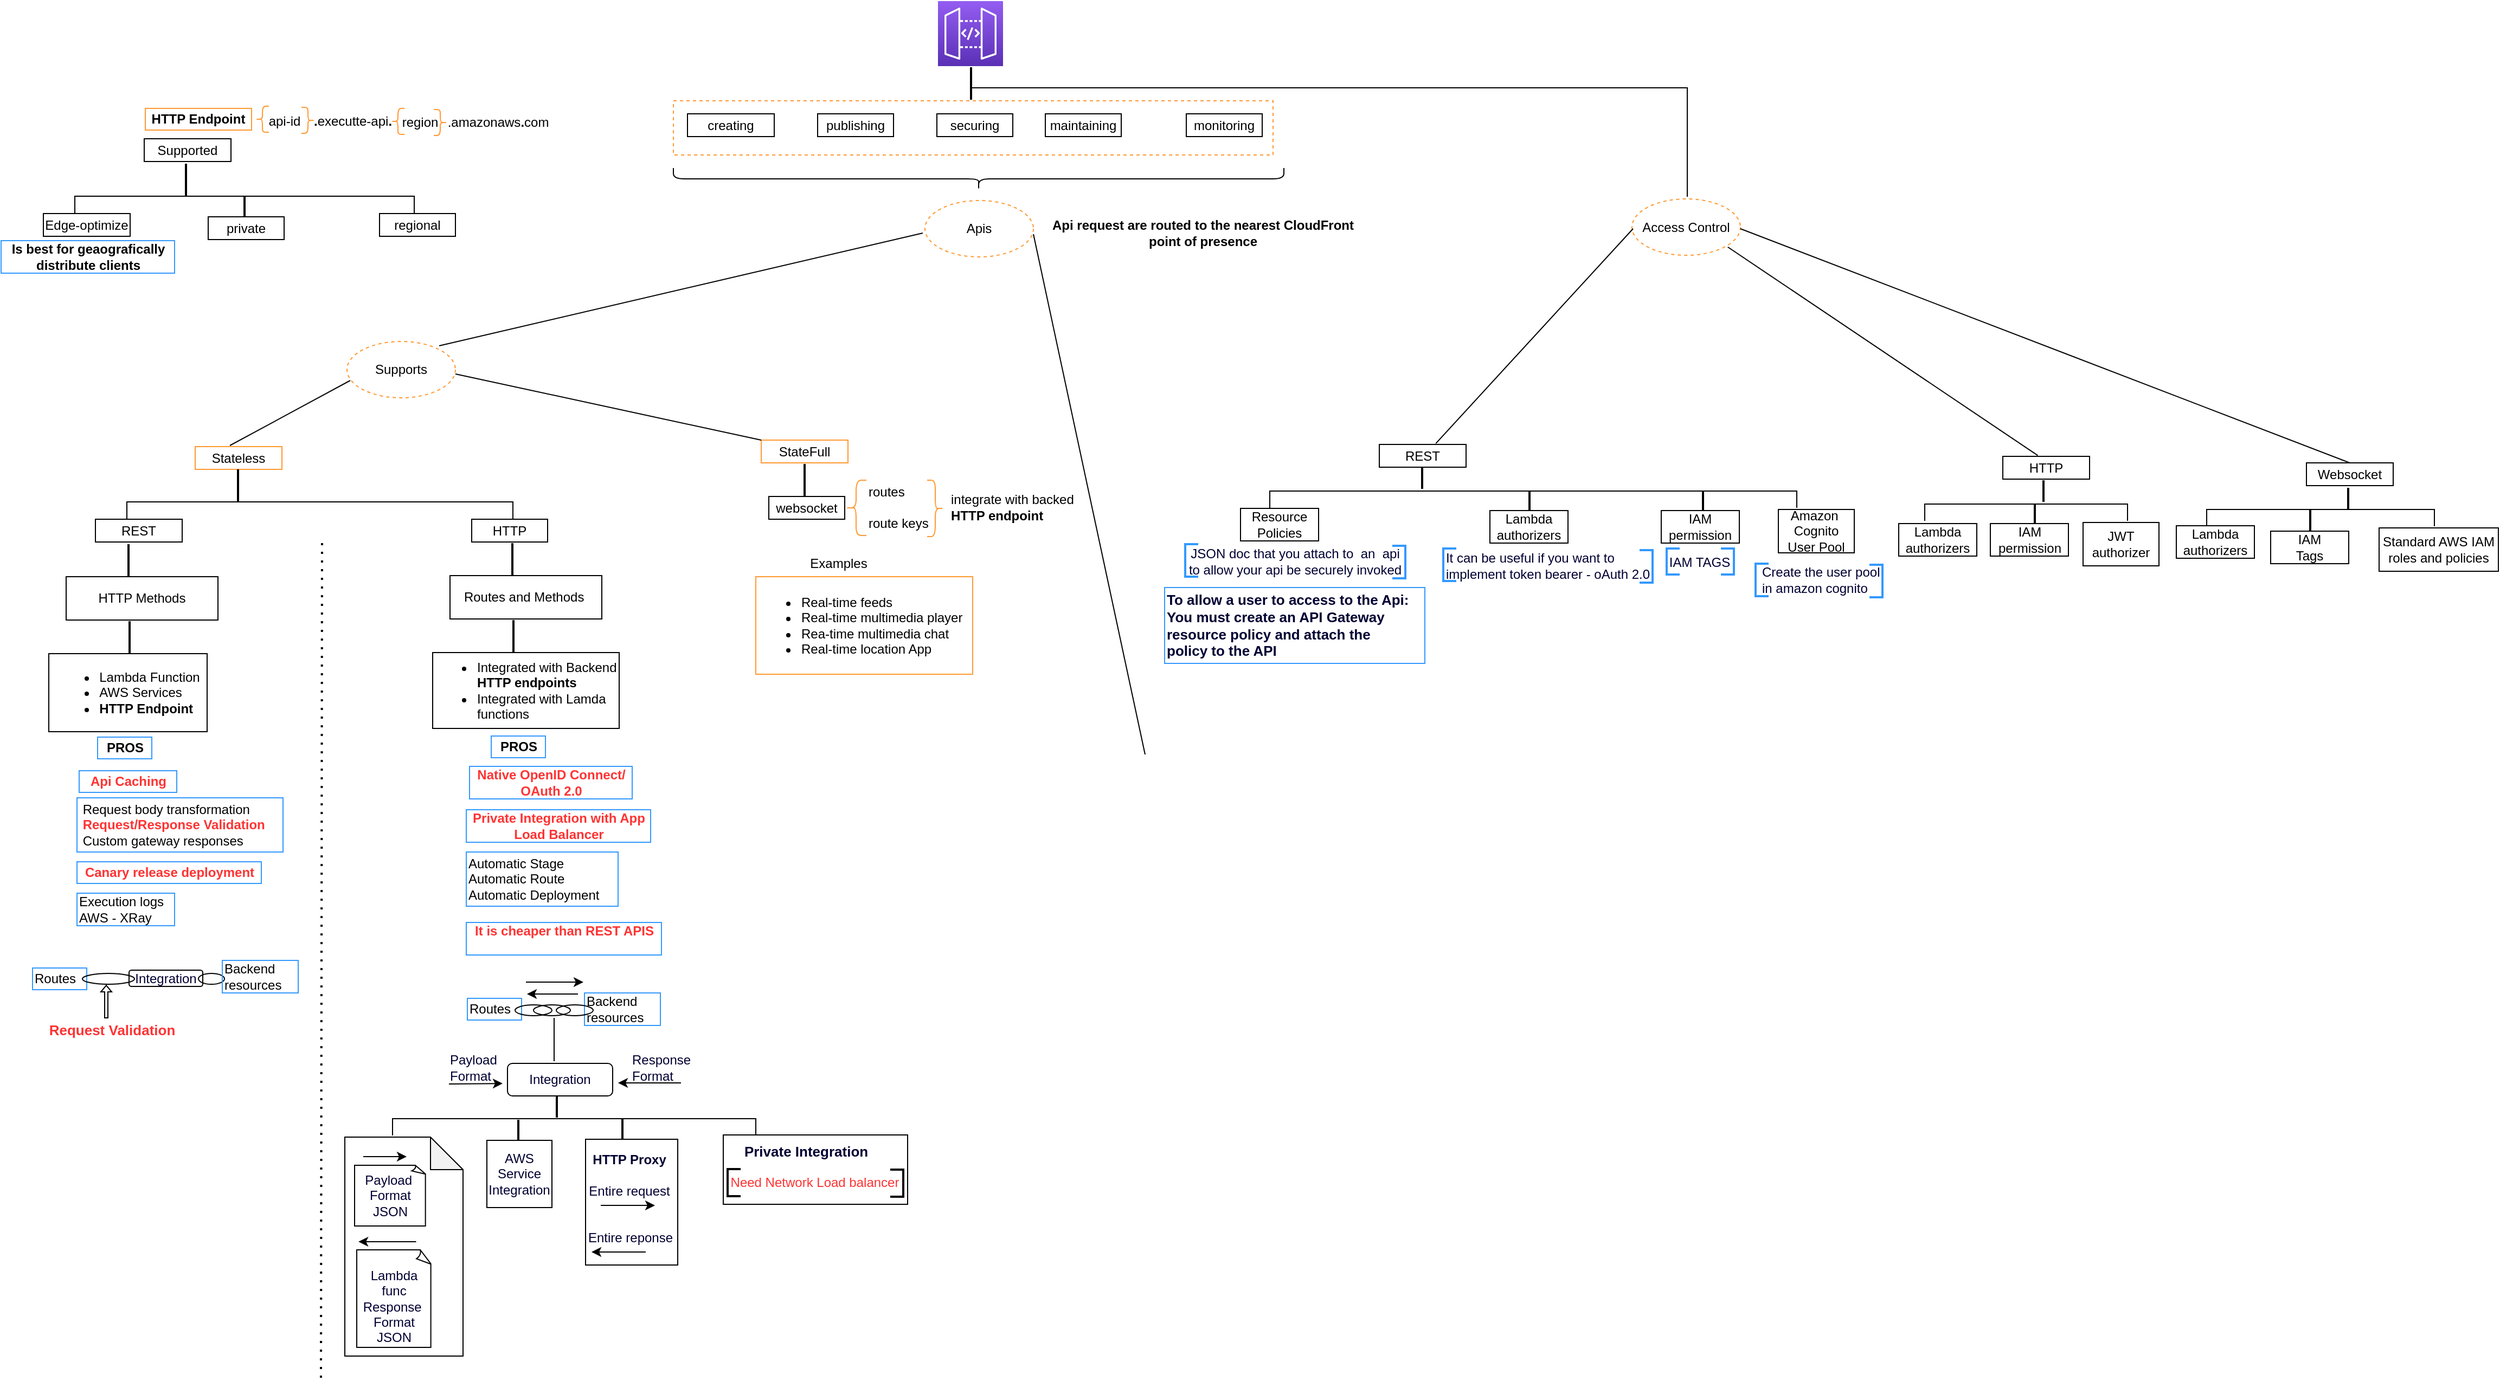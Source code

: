 <mxfile version="19.0.2" type="github">
  <diagram id="rzBOHS2imSivp7Q6g7ge" name="Page-1">
    <mxGraphModel dx="3603" dy="2225" grid="1" gridSize="10" guides="1" tooltips="1" connect="1" arrows="1" fold="1" page="1" pageScale="1" pageWidth="2336" pageHeight="1654" background="none" math="0" shadow="0">
      <root>
        <mxCell id="0" />
        <mxCell id="1" parent="0" />
        <mxCell id="aaMSTrbnzDPnuoNs1O_9-54" value="" style="rounded=0;whiteSpace=wrap;html=1;fontColor=#000033;fillColor=none;" parent="1" vertex="1">
          <mxGeometry x="-1649" y="-554" width="170" height="64" as="geometry" />
        </mxCell>
        <mxCell id="j9mZeKwOuy3LwzMowdbu-10" value="" style="rounded=0;whiteSpace=wrap;html=1;dashed=1;fillColor=none;strokeColor=#FF9933;" parent="1" vertex="1">
          <mxGeometry x="-1695" y="-1508" width="553" height="50" as="geometry" />
        </mxCell>
        <mxCell id="j9mZeKwOuy3LwzMowdbu-2" value="" style="sketch=0;points=[[0,0,0],[0.25,0,0],[0.5,0,0],[0.75,0,0],[1,0,0],[0,1,0],[0.25,1,0],[0.5,1,0],[0.75,1,0],[1,1,0],[0,0.25,0],[0,0.5,0],[0,0.75,0],[1,0.25,0],[1,0.5,0],[1,0.75,0]];outlineConnect=0;fontColor=#232F3E;gradientColor=#945DF2;gradientDirection=north;fillColor=#5A30B5;strokeColor=#ffffff;dashed=0;verticalLabelPosition=bottom;verticalAlign=top;align=center;html=1;fontSize=12;fontStyle=0;aspect=fixed;shape=mxgraph.aws4.resourceIcon;resIcon=mxgraph.aws4.api_gateway;" parent="1" vertex="1">
          <mxGeometry x="-1451" y="-1600" width="60" height="60" as="geometry" />
        </mxCell>
        <mxCell id="j9mZeKwOuy3LwzMowdbu-3" value="creating" style="rounded=0;whiteSpace=wrap;html=1;" parent="1" vertex="1">
          <mxGeometry x="-1682" y="-1496" width="80" height="21" as="geometry" />
        </mxCell>
        <mxCell id="j9mZeKwOuy3LwzMowdbu-4" value="publishing" style="rounded=0;whiteSpace=wrap;html=1;" parent="1" vertex="1">
          <mxGeometry x="-1562" y="-1496" width="70" height="21" as="geometry" />
        </mxCell>
        <mxCell id="j9mZeKwOuy3LwzMowdbu-5" value="securing" style="rounded=0;whiteSpace=wrap;html=1;" parent="1" vertex="1">
          <mxGeometry x="-1452" y="-1496" width="70" height="21" as="geometry" />
        </mxCell>
        <mxCell id="j9mZeKwOuy3LwzMowdbu-6" value="maintaining" style="rounded=0;whiteSpace=wrap;html=1;" parent="1" vertex="1">
          <mxGeometry x="-1352" y="-1496" width="70" height="21" as="geometry" />
        </mxCell>
        <mxCell id="j9mZeKwOuy3LwzMowdbu-7" value="monitoring" style="rounded=0;whiteSpace=wrap;html=1;" parent="1" vertex="1">
          <mxGeometry x="-1222" y="-1496" width="70" height="21" as="geometry" />
        </mxCell>
        <mxCell id="qNnacVsJ2TZ5Um2_h7-j-1" value="Stateless" style="rounded=0;whiteSpace=wrap;html=1;fillColor=none;strokeColor=#FF9933;" parent="1" vertex="1">
          <mxGeometry x="-2136" y="-1189" width="80" height="21" as="geometry" />
        </mxCell>
        <mxCell id="qNnacVsJ2TZ5Um2_h7-j-7" value="Apis" style="ellipse;whiteSpace=wrap;html=1;dashed=1;strokeColor=#FF9933;fillColor=none;" parent="1" vertex="1">
          <mxGeometry x="-1463" y="-1416" width="100" height="52" as="geometry" />
        </mxCell>
        <mxCell id="qNnacVsJ2TZ5Um2_h7-j-8" value="REST" style="rounded=0;whiteSpace=wrap;html=1;" parent="1" vertex="1">
          <mxGeometry x="-2228" y="-1122" width="80" height="21" as="geometry" />
        </mxCell>
        <mxCell id="qNnacVsJ2TZ5Um2_h7-j-9" value="HTTP" style="rounded=0;whiteSpace=wrap;html=1;" parent="1" vertex="1">
          <mxGeometry x="-1881" y="-1122" width="70" height="21" as="geometry" />
        </mxCell>
        <mxCell id="qNnacVsJ2TZ5Um2_h7-j-10" value="Routes and Methods&amp;nbsp;" style="rounded=0;whiteSpace=wrap;html=1;" parent="1" vertex="1">
          <mxGeometry x="-1901" y="-1070" width="140" height="40" as="geometry" />
        </mxCell>
        <mxCell id="qNnacVsJ2TZ5Um2_h7-j-11" value="&lt;div style=&quot;text-align: left&quot;&gt;&lt;ul&gt;&lt;li&gt;Integrated with Backend &lt;b&gt;HTTP endpoints&lt;/b&gt;&lt;/li&gt;&lt;li&gt;&lt;span&gt;Integrated with Lamda functions&lt;/span&gt;&lt;/li&gt;&lt;/ul&gt;&lt;/div&gt;" style="rounded=0;whiteSpace=wrap;html=1;" parent="1" vertex="1">
          <mxGeometry x="-1917" y="-999" width="172" height="70" as="geometry" />
        </mxCell>
        <mxCell id="qNnacVsJ2TZ5Um2_h7-j-12" value="websocket" style="rounded=0;whiteSpace=wrap;html=1;" parent="1" vertex="1">
          <mxGeometry x="-1607" y="-1143" width="70" height="21" as="geometry" />
        </mxCell>
        <mxCell id="e3F0U84aLfVKptTIg71--1" value="" style="shape=curlyBracket;whiteSpace=wrap;html=1;rounded=1;flipH=1;direction=north;" parent="1" vertex="1">
          <mxGeometry x="-1695" y="-1446" width="563" height="20" as="geometry" />
        </mxCell>
        <mxCell id="e3F0U84aLfVKptTIg71--4" value="Supports" style="ellipse;whiteSpace=wrap;html=1;dashed=1;strokeColor=#FF9933;fillColor=none;" parent="1" vertex="1">
          <mxGeometry x="-1996" y="-1286" width="100" height="52" as="geometry" />
        </mxCell>
        <mxCell id="e3F0U84aLfVKptTIg71--10" value="" style="line;strokeWidth=2;direction=south;html=1;" parent="1" vertex="1">
          <mxGeometry x="-1421" y="-1539" width="1" height="30" as="geometry" />
        </mxCell>
        <mxCell id="e3F0U84aLfVKptTIg71--11" value="StateFull" style="rounded=0;whiteSpace=wrap;html=1;fillColor=none;strokeColor=#FF9933;" parent="1" vertex="1">
          <mxGeometry x="-1614" y="-1195" width="80" height="21" as="geometry" />
        </mxCell>
        <mxCell id="e3F0U84aLfVKptTIg71--12" value="" style="line;strokeWidth=2;direction=south;html=1;" parent="1" vertex="1">
          <mxGeometry x="-2097" y="-1168" width="1" height="30" as="geometry" />
        </mxCell>
        <mxCell id="e3F0U84aLfVKptTIg71--19" value="" style="shape=partialRectangle;whiteSpace=wrap;html=1;bottom=1;right=1;left=1;top=0;fillColor=none;routingCenterX=-0.5;rotation=-180;direction=east;" parent="1" vertex="1">
          <mxGeometry x="-2199" y="-1138" width="356" height="15" as="geometry" />
        </mxCell>
        <mxCell id="e3F0U84aLfVKptTIg71--21" value="" style="line;strokeWidth=2;direction=south;html=1;" parent="1" vertex="1">
          <mxGeometry x="-1844" y="-1100" width="1" height="30" as="geometry" />
        </mxCell>
        <mxCell id="e3F0U84aLfVKptTIg71--22" value="" style="line;strokeWidth=2;direction=south;html=1;" parent="1" vertex="1">
          <mxGeometry x="-1843" y="-1029" width="1" height="30" as="geometry" />
        </mxCell>
        <mxCell id="e3F0U84aLfVKptTIg71--23" value="HTTP Methods" style="rounded=0;whiteSpace=wrap;html=1;" parent="1" vertex="1">
          <mxGeometry x="-2255" y="-1069" width="140" height="40" as="geometry" />
        </mxCell>
        <mxCell id="e3F0U84aLfVKptTIg71--24" value="&lt;div style=&quot;text-align: left&quot;&gt;&lt;ul&gt;&lt;li&gt;Lambda Function&lt;/li&gt;&lt;li&gt;AWS Services&lt;/li&gt;&lt;li&gt;&lt;b&gt;HTTP Endpoint&lt;/b&gt;&lt;/li&gt;&lt;/ul&gt;&lt;/div&gt;" style="rounded=0;whiteSpace=wrap;html=1;" parent="1" vertex="1">
          <mxGeometry x="-2271" y="-998" width="146" height="72" as="geometry" />
        </mxCell>
        <mxCell id="e3F0U84aLfVKptTIg71--25" value="" style="line;strokeWidth=2;direction=south;html=1;" parent="1" vertex="1">
          <mxGeometry x="-2198" y="-1099" width="1" height="30" as="geometry" />
        </mxCell>
        <mxCell id="e3F0U84aLfVKptTIg71--26" value="" style="line;strokeWidth=2;direction=south;html=1;" parent="1" vertex="1">
          <mxGeometry x="-2197" y="-1028" width="1" height="30" as="geometry" />
        </mxCell>
        <mxCell id="RHQa-X3_apYEFBSFGdYx-1" value="" style="endArrow=none;html=1;rounded=0;" parent="1" edge="1">
          <mxGeometry width="50" height="50" relative="1" as="geometry">
            <mxPoint x="-2104" y="-1190" as="sourcePoint" />
            <mxPoint x="-1993" y="-1250" as="targetPoint" />
          </mxGeometry>
        </mxCell>
        <mxCell id="RHQa-X3_apYEFBSFGdYx-2" value="" style="endArrow=none;html=1;rounded=0;entryX=0;entryY=0;entryDx=0;entryDy=0;" parent="1" target="e3F0U84aLfVKptTIg71--11" edge="1">
          <mxGeometry width="50" height="50" relative="1" as="geometry">
            <mxPoint x="-1896" y="-1256" as="sourcePoint" />
            <mxPoint x="-1795" y="-1196" as="targetPoint" />
          </mxGeometry>
        </mxCell>
        <mxCell id="3u_sAwuGoXgxyQlECYIR-2" value="" style="line;strokeWidth=2;direction=south;html=1;" parent="1" vertex="1">
          <mxGeometry x="-1574.5" y="-1173" width="1" height="30" as="geometry" />
        </mxCell>
        <mxCell id="3u_sAwuGoXgxyQlECYIR-4" value="" style="shape=curlyBracket;whiteSpace=wrap;html=1;rounded=1;strokeColor=#FF9933;fillColor=none;" parent="1" vertex="1">
          <mxGeometry x="-1536" y="-1158" width="19" height="51" as="geometry" />
        </mxCell>
        <mxCell id="3u_sAwuGoXgxyQlECYIR-5" value="" style="shape=curlyBracket;whiteSpace=wrap;html=1;rounded=1;strokeColor=#FF9933;fillColor=none;rotation=-180;" parent="1" vertex="1">
          <mxGeometry x="-1461" y="-1158" width="15" height="52" as="geometry" />
        </mxCell>
        <mxCell id="3u_sAwuGoXgxyQlECYIR-6" value="routes&lt;br&gt;&lt;br&gt;route keys" style="text;html=1;align=left;verticalAlign=middle;resizable=0;points=[];autosize=1;strokeColor=none;fillColor=none;" parent="1" vertex="1">
          <mxGeometry x="-1517" y="-1158" width="70" height="50" as="geometry" />
        </mxCell>
        <mxCell id="3u_sAwuGoXgxyQlECYIR-7" value="integrate with backed &lt;br&gt;&lt;b&gt;HTTP endpoint&lt;/b&gt;" style="text;html=1;align=left;verticalAlign=middle;resizable=0;points=[];autosize=1;strokeColor=none;fillColor=none;" parent="1" vertex="1">
          <mxGeometry x="-1441" y="-1148" width="130" height="30" as="geometry" />
        </mxCell>
        <mxCell id="3u_sAwuGoXgxyQlECYIR-10" value="&lt;ul&gt;&lt;li&gt;Real-time feeds&lt;/li&gt;&lt;li&gt;Real-time multimedia player&lt;/li&gt;&lt;li&gt;Rea-time multimedia chat&lt;/li&gt;&lt;li&gt;Real-time location App&lt;/li&gt;&lt;/ul&gt;" style="text;html=1;align=left;verticalAlign=middle;resizable=0;points=[];autosize=1;strokeColor=#FF9933;fillColor=none;" parent="1" vertex="1">
          <mxGeometry x="-1619" y="-1069" width="200" height="90" as="geometry" />
        </mxCell>
        <mxCell id="3u_sAwuGoXgxyQlECYIR-11" value="Examples" style="text;html=1;align=center;verticalAlign=middle;resizable=0;points=[];autosize=1;strokeColor=none;fillColor=none;" parent="1" vertex="1">
          <mxGeometry x="-1578" y="-1091" width="70" height="20" as="geometry" />
        </mxCell>
        <mxCell id="3u_sAwuGoXgxyQlECYIR-12" value="" style="endArrow=none;html=1;rounded=0;" parent="1" edge="1">
          <mxGeometry width="50" height="50" relative="1" as="geometry">
            <mxPoint x="-1911" y="-1282" as="sourcePoint" />
            <mxPoint x="-1465" y="-1386" as="targetPoint" />
          </mxGeometry>
        </mxCell>
        <mxCell id="3u_sAwuGoXgxyQlECYIR-13" value="&lt;b&gt;HTTP Endpoint&lt;/b&gt;" style="rounded=0;whiteSpace=wrap;html=1;fillColor=none;strokeColor=#FF9933;" parent="1" vertex="1">
          <mxGeometry x="-2182" y="-1501" width="98" height="20" as="geometry" />
        </mxCell>
        <mxCell id="3u_sAwuGoXgxyQlECYIR-14" value="Edge-optimize" style="rounded=0;whiteSpace=wrap;html=1;" parent="1" vertex="1">
          <mxGeometry x="-2276" y="-1404" width="80" height="21" as="geometry" />
        </mxCell>
        <mxCell id="3u_sAwuGoXgxyQlECYIR-15" value="regional" style="rounded=0;whiteSpace=wrap;html=1;" parent="1" vertex="1">
          <mxGeometry x="-1966" y="-1404" width="70" height="21" as="geometry" />
        </mxCell>
        <mxCell id="3u_sAwuGoXgxyQlECYIR-16" value="" style="line;strokeWidth=2;direction=south;html=1;" parent="1" vertex="1">
          <mxGeometry x="-2145" y="-1450" width="1" height="30" as="geometry" />
        </mxCell>
        <mxCell id="3u_sAwuGoXgxyQlECYIR-17" value="" style="shape=partialRectangle;whiteSpace=wrap;html=1;bottom=1;right=1;left=1;top=0;fillColor=none;routingCenterX=-0.5;rotation=-180;direction=east;" parent="1" vertex="1">
          <mxGeometry x="-2247" y="-1420" width="313" height="15" as="geometry" />
        </mxCell>
        <mxCell id="3u_sAwuGoXgxyQlECYIR-18" value="Supported" style="rounded=0;whiteSpace=wrap;html=1;" parent="1" vertex="1">
          <mxGeometry x="-2183" y="-1473" width="80" height="21" as="geometry" />
        </mxCell>
        <mxCell id="3u_sAwuGoXgxyQlECYIR-19" value="" style="line;strokeWidth=2;direction=south;html=1;" parent="1" vertex="1">
          <mxGeometry x="-2100.5" y="-1420" width="20" height="19" as="geometry" />
        </mxCell>
        <mxCell id="3u_sAwuGoXgxyQlECYIR-20" value="private" style="rounded=0;whiteSpace=wrap;html=1;" parent="1" vertex="1">
          <mxGeometry x="-2124" y="-1401" width="70" height="21" as="geometry" />
        </mxCell>
        <mxCell id="3u_sAwuGoXgxyQlECYIR-23" value="" style="shape=curlyBracket;whiteSpace=wrap;html=1;rounded=1;strokeColor=#FF9933;fillColor=none;" parent="1" vertex="1">
          <mxGeometry x="-2080" y="-1503" width="12" height="24" as="geometry" />
        </mxCell>
        <mxCell id="3u_sAwuGoXgxyQlECYIR-24" value="" style="shape=curlyBracket;whiteSpace=wrap;html=1;rounded=1;strokeColor=#FF9933;fillColor=none;direction=west;" parent="1" vertex="1">
          <mxGeometry x="-2038" y="-1502" width="12" height="24" as="geometry" />
        </mxCell>
        <mxCell id="3u_sAwuGoXgxyQlECYIR-25" value="api-id" style="text;html=1;align=center;verticalAlign=middle;resizable=0;points=[];autosize=1;strokeColor=none;fillColor=none;" parent="1" vertex="1">
          <mxGeometry x="-2074" y="-1499" width="40" height="20" as="geometry" />
        </mxCell>
        <mxCell id="3u_sAwuGoXgxyQlECYIR-27" value="" style="shape=curlyBracket;whiteSpace=wrap;html=1;rounded=1;strokeColor=#FF9933;fillColor=none;" parent="1" vertex="1">
          <mxGeometry x="-1955" y="-1501" width="12" height="24" as="geometry" />
        </mxCell>
        <mxCell id="3u_sAwuGoXgxyQlECYIR-28" value="" style="shape=curlyBracket;whiteSpace=wrap;html=1;rounded=1;strokeColor=#FF9933;fillColor=none;direction=west;" parent="1" vertex="1">
          <mxGeometry x="-1916" y="-1500" width="12" height="24" as="geometry" />
        </mxCell>
        <mxCell id="3u_sAwuGoXgxyQlECYIR-29" value="region" style="text;html=1;align=center;verticalAlign=middle;resizable=0;points=[];autosize=1;strokeColor=none;fillColor=none;" parent="1" vertex="1">
          <mxGeometry x="-1954" y="-1498" width="50" height="20" as="geometry" />
        </mxCell>
        <mxCell id="3u_sAwuGoXgxyQlECYIR-30" value="&lt;b&gt;.&lt;/b&gt;executte-api&lt;b&gt;.&lt;/b&gt;" style="text;html=1;align=center;verticalAlign=middle;resizable=0;points=[];autosize=1;strokeColor=none;fillColor=none;" parent="1" vertex="1">
          <mxGeometry x="-2036" y="-1499" width="90" height="20" as="geometry" />
        </mxCell>
        <mxCell id="3u_sAwuGoXgxyQlECYIR-31" value=".amazonaws&lt;b&gt;.&lt;/b&gt;com" style="text;html=1;align=center;verticalAlign=middle;resizable=0;points=[];autosize=1;strokeColor=none;fillColor=none;" parent="1" vertex="1">
          <mxGeometry x="-1912" y="-1498" width="110" height="20" as="geometry" />
        </mxCell>
        <mxCell id="3u_sAwuGoXgxyQlECYIR-33" value="&lt;b&gt;Is best for geaografically&lt;br&gt;distribute clients&lt;/b&gt;" style="text;html=1;align=center;verticalAlign=middle;resizable=0;points=[];autosize=1;strokeColor=#3399FF;fillColor=none;flipV=1;flipH=1;" parent="1" vertex="1">
          <mxGeometry x="-2315" y="-1379" width="160" height="30" as="geometry" />
        </mxCell>
        <mxCell id="3u_sAwuGoXgxyQlECYIR-34" value="Api request are routed to the nearest CloudFront &lt;br&gt;point of presence" style="text;html=1;align=center;verticalAlign=middle;resizable=0;points=[];autosize=1;strokeColor=none;fillColor=none;fontStyle=1" parent="1" vertex="1">
          <mxGeometry x="-1352" y="-1401" width="290" height="30" as="geometry" />
        </mxCell>
        <mxCell id="3u_sAwuGoXgxyQlECYIR-35" value="&lt;b&gt;PROS&lt;/b&gt;" style="text;html=1;align=center;verticalAlign=middle;resizable=0;points=[];autosize=1;strokeColor=#3399FF;fillColor=none;flipV=1;flipH=1;" parent="1" vertex="1">
          <mxGeometry x="-2226" y="-921" width="50" height="20" as="geometry" />
        </mxCell>
        <mxCell id="3u_sAwuGoXgxyQlECYIR-36" value="&lt;b&gt;PROS&lt;/b&gt;" style="text;html=1;align=center;verticalAlign=middle;resizable=0;points=[];autosize=1;strokeColor=#3399FF;fillColor=none;flipV=1;flipH=1;" parent="1" vertex="1">
          <mxGeometry x="-1863" y="-922" width="50" height="20" as="geometry" />
        </mxCell>
        <mxCell id="3u_sAwuGoXgxyQlECYIR-37" value="&lt;font color=&quot;#ff3333&quot;&gt;&lt;b&gt;Api Caching&lt;/b&gt;&lt;/font&gt;" style="text;html=1;align=center;verticalAlign=middle;resizable=0;points=[];autosize=1;strokeColor=#3399FF;fillColor=none;" parent="1" vertex="1">
          <mxGeometry x="-2243" y="-890" width="90" height="20" as="geometry" />
        </mxCell>
        <mxCell id="3u_sAwuGoXgxyQlECYIR-38" value="&lt;span style=&quot;background-color: initial;&quot;&gt;&amp;nbsp;Request body transformation&lt;/span&gt;&lt;br&gt;&lt;span style=&quot;background-color: initial;&quot;&gt;&amp;nbsp;&lt;font color=&quot;#ff3333&quot;&gt;&lt;b&gt;Request/Response Validation&lt;/b&gt;&lt;/font&gt;&lt;/span&gt;&lt;br&gt;&lt;span style=&quot;background-color: initial;&quot;&gt;&amp;nbsp;Custom gateway responses&amp;nbsp;&lt;/span&gt;" style="text;html=1;align=left;verticalAlign=middle;resizable=0;points=[];autosize=1;strokeColor=#3399FF;fillColor=none;" parent="1" vertex="1">
          <mxGeometry x="-2245" y="-865" width="190" height="50" as="geometry" />
        </mxCell>
        <mxCell id="3u_sAwuGoXgxyQlECYIR-39" value="&lt;font color=&quot;#ff3333&quot;&gt;&lt;b&gt;Canary release deployment&lt;/b&gt;&lt;/font&gt;" style="text;html=1;align=center;verticalAlign=middle;resizable=0;points=[];autosize=1;strokeColor=#3399FF;fillColor=none;" parent="1" vertex="1">
          <mxGeometry x="-2245" y="-806" width="170" height="20" as="geometry" />
        </mxCell>
        <mxCell id="3u_sAwuGoXgxyQlECYIR-40" value="Execution logs&lt;br&gt;AWS - XRay" style="text;html=1;align=left;verticalAlign=middle;resizable=0;points=[];autosize=1;strokeColor=#3399FF;fillColor=none;" parent="1" vertex="1">
          <mxGeometry x="-2245" y="-777" width="90" height="30" as="geometry" />
        </mxCell>
        <mxCell id="3u_sAwuGoXgxyQlECYIR-41" value="&lt;b&gt;&lt;font color=&quot;#ff3333&quot;&gt;Native OpenID Connect/ &lt;br&gt;OAuth 2.0&lt;/font&gt;&lt;/b&gt;" style="text;html=1;align=center;verticalAlign=middle;resizable=0;points=[];autosize=1;strokeColor=#3399FF;fillColor=none;" parent="1" vertex="1">
          <mxGeometry x="-1883" y="-894" width="150" height="30" as="geometry" />
        </mxCell>
        <mxCell id="3u_sAwuGoXgxyQlECYIR-42" value="&lt;font color=&quot;#ff3333&quot;&gt;&lt;b&gt;Private Integration with App &lt;br&gt;Load Balancer&lt;/b&gt;&lt;/font&gt;" style="text;html=1;align=center;verticalAlign=middle;resizable=0;points=[];autosize=1;strokeColor=#3399FF;fillColor=none;" parent="1" vertex="1">
          <mxGeometry x="-1886" y="-854" width="170" height="30" as="geometry" />
        </mxCell>
        <mxCell id="3u_sAwuGoXgxyQlECYIR-43" value="Automatic Stage&lt;br&gt;Automatic Route&lt;br&gt;Automatic Deployment" style="text;html=1;align=left;verticalAlign=middle;resizable=0;points=[];autosize=1;strokeColor=#3399FF;fillColor=none;" parent="1" vertex="1">
          <mxGeometry x="-1886" y="-815" width="140" height="50" as="geometry" />
        </mxCell>
        <mxCell id="aaMSTrbnzDPnuoNs1O_9-1" value="&lt;font color=&quot;#ff3333&quot;&gt;&lt;b&gt;It is cheaper than REST APIS&lt;br&gt;&lt;br&gt;&lt;/b&gt;&lt;/font&gt;" style="text;html=1;align=center;verticalAlign=middle;resizable=0;points=[];autosize=1;strokeColor=#3399FF;fillColor=none;" parent="1" vertex="1">
          <mxGeometry x="-1886" y="-750" width="180" height="30" as="geometry" />
        </mxCell>
        <mxCell id="aaMSTrbnzDPnuoNs1O_9-2" value="" style="endArrow=none;dashed=1;html=1;dashPattern=1 3;strokeWidth=2;rounded=0;fontColor=#FF3333;" parent="1" edge="1">
          <mxGeometry width="50" height="50" relative="1" as="geometry">
            <mxPoint x="-2020" y="-330" as="sourcePoint" />
            <mxPoint x="-2019" y="-1100" as="targetPoint" />
          </mxGeometry>
        </mxCell>
        <mxCell id="aaMSTrbnzDPnuoNs1O_9-4" value="Routes" style="text;html=1;align=left;verticalAlign=middle;resizable=0;points=[];autosize=1;strokeColor=#3399FF;fillColor=none;" parent="1" vertex="1">
          <mxGeometry x="-1885" y="-680" width="50" height="20" as="geometry" />
        </mxCell>
        <mxCell id="aaMSTrbnzDPnuoNs1O_9-6" value="Backend&lt;br&gt;resources" style="text;html=1;align=left;verticalAlign=middle;resizable=0;points=[];autosize=1;strokeColor=#3399FF;fillColor=none;" parent="1" vertex="1">
          <mxGeometry x="-1777" y="-685" width="70" height="30" as="geometry" />
        </mxCell>
        <mxCell id="aaMSTrbnzDPnuoNs1O_9-7" value="" style="ellipse;whiteSpace=wrap;html=1;fontColor=#FF3333;fillColor=none;" parent="1" vertex="1">
          <mxGeometry x="-1841" y="-674" width="34" height="10" as="geometry" />
        </mxCell>
        <mxCell id="aaMSTrbnzDPnuoNs1O_9-9" value="" style="ellipse;whiteSpace=wrap;html=1;fontColor=#FF3333;fillColor=none;" parent="1" vertex="1">
          <mxGeometry x="-1803" y="-674" width="34" height="10" as="geometry" />
        </mxCell>
        <mxCell id="aaMSTrbnzDPnuoNs1O_9-11" value="" style="ellipse;whiteSpace=wrap;html=1;fontColor=#FF3333;fillColor=none;" parent="1" vertex="1">
          <mxGeometry x="-1824" y="-674" width="34" height="10" as="geometry" />
        </mxCell>
        <mxCell id="aaMSTrbnzDPnuoNs1O_9-12" value="Integration" style="rounded=1;whiteSpace=wrap;html=1;fontColor=#000033;fillColor=none;" parent="1" vertex="1">
          <mxGeometry x="-1848" y="-620" width="97" height="30" as="geometry" />
        </mxCell>
        <mxCell id="aaMSTrbnzDPnuoNs1O_9-13" value="" style="endArrow=classic;html=1;rounded=0;fontColor=#000033;" parent="1" edge="1">
          <mxGeometry width="50" height="50" relative="1" as="geometry">
            <mxPoint x="-1902" y="-601" as="sourcePoint" />
            <mxPoint x="-1852.5" y="-601.5" as="targetPoint" />
          </mxGeometry>
        </mxCell>
        <mxCell id="aaMSTrbnzDPnuoNs1O_9-14" value="" style="endArrow=classic;html=1;rounded=0;fontColor=#000033;" parent="1" edge="1">
          <mxGeometry width="50" height="50" relative="1" as="geometry">
            <mxPoint x="-1688" y="-602" as="sourcePoint" />
            <mxPoint x="-1746" y="-602" as="targetPoint" />
          </mxGeometry>
        </mxCell>
        <mxCell id="aaMSTrbnzDPnuoNs1O_9-15" value="" style="endArrow=classic;html=1;rounded=0;fontColor=#000033;" parent="1" edge="1">
          <mxGeometry width="50" height="50" relative="1" as="geometry">
            <mxPoint x="-1831" y="-695" as="sourcePoint" />
            <mxPoint x="-1778" y="-695" as="targetPoint" />
          </mxGeometry>
        </mxCell>
        <mxCell id="aaMSTrbnzDPnuoNs1O_9-16" value="" style="endArrow=classic;html=1;rounded=0;fontColor=#000033;" parent="1" edge="1">
          <mxGeometry width="50" height="50" relative="1" as="geometry">
            <mxPoint x="-1783" y="-684" as="sourcePoint" />
            <mxPoint x="-1830" y="-684" as="targetPoint" />
          </mxGeometry>
        </mxCell>
        <mxCell id="aaMSTrbnzDPnuoNs1O_9-17" value="" style="endArrow=none;html=1;rounded=0;fontColor=#000033;" parent="1" edge="1">
          <mxGeometry width="50" height="50" relative="1" as="geometry">
            <mxPoint x="-1805" y="-622" as="sourcePoint" />
            <mxPoint x="-1805" y="-662" as="targetPoint" />
          </mxGeometry>
        </mxCell>
        <mxCell id="aaMSTrbnzDPnuoNs1O_9-18" value="" style="shape=partialRectangle;whiteSpace=wrap;html=1;bottom=1;right=1;left=1;top=0;fillColor=none;routingCenterX=-0.5;rotation=-180;direction=east;" parent="1" vertex="1">
          <mxGeometry x="-1954" y="-569" width="335" height="15" as="geometry" />
        </mxCell>
        <mxCell id="aaMSTrbnzDPnuoNs1O_9-19" value="" style="line;strokeWidth=2;direction=south;html=1;" parent="1" vertex="1">
          <mxGeometry x="-1803" y="-590" width="1" height="20" as="geometry" />
        </mxCell>
        <mxCell id="aaMSTrbnzDPnuoNs1O_9-28" value="Payload&amp;nbsp;&lt;br&gt;Format" style="text;html=1;align=left;verticalAlign=middle;resizable=0;points=[];autosize=1;strokeColor=none;fillColor=none;fontColor=#000033;" parent="1" vertex="1">
          <mxGeometry x="-1903" y="-631" width="60" height="30" as="geometry" />
        </mxCell>
        <mxCell id="aaMSTrbnzDPnuoNs1O_9-29" value="Response&amp;nbsp;&lt;br&gt;Format" style="text;html=1;align=left;verticalAlign=middle;resizable=0;points=[];autosize=1;strokeColor=none;fillColor=none;fontColor=#000033;" parent="1" vertex="1">
          <mxGeometry x="-1735" y="-631" width="70" height="30" as="geometry" />
        </mxCell>
        <mxCell id="aaMSTrbnzDPnuoNs1O_9-36" value="" style="line;strokeWidth=2;direction=south;html=1;" parent="1" vertex="1">
          <mxGeometry x="-1848" y="-568" width="20" height="19" as="geometry" />
        </mxCell>
        <mxCell id="aaMSTrbnzDPnuoNs1O_9-38" value="AWS Service Integration" style="rounded=0;whiteSpace=wrap;html=1;fontColor=#000033;fillColor=none;" parent="1" vertex="1">
          <mxGeometry x="-1867" y="-549" width="60" height="62" as="geometry" />
        </mxCell>
        <mxCell id="aaMSTrbnzDPnuoNs1O_9-40" value="" style="line;strokeWidth=2;direction=south;html=1;" parent="1" vertex="1">
          <mxGeometry x="-1752" y="-569" width="20" height="19" as="geometry" />
        </mxCell>
        <mxCell id="aaMSTrbnzDPnuoNs1O_9-48" value="" style="group" parent="1" vertex="1" connectable="0">
          <mxGeometry x="-1781" y="-550" width="91" height="116" as="geometry" />
        </mxCell>
        <mxCell id="aaMSTrbnzDPnuoNs1O_9-41" value="" style="rounded=0;whiteSpace=wrap;html=1;fontColor=#000033;fillColor=none;" parent="aaMSTrbnzDPnuoNs1O_9-48" vertex="1">
          <mxGeometry x="5" width="85" height="116" as="geometry" />
        </mxCell>
        <mxCell id="aaMSTrbnzDPnuoNs1O_9-46" value="Entire reponse" style="text;html=1;align=center;verticalAlign=middle;resizable=0;points=[];autosize=1;strokeColor=none;fillColor=none;fontColor=#000033;" parent="aaMSTrbnzDPnuoNs1O_9-48" vertex="1">
          <mxGeometry x="1" y="81" width="90" height="20" as="geometry" />
        </mxCell>
        <mxCell id="aaMSTrbnzDPnuoNs1O_9-43" value="" style="endArrow=classic;html=1;rounded=0;fontColor=#000033;" parent="aaMSTrbnzDPnuoNs1O_9-48" edge="1">
          <mxGeometry width="50" height="50" relative="1" as="geometry">
            <mxPoint x="60.5" y="104" as="sourcePoint" />
            <mxPoint x="10.5" y="104" as="targetPoint" />
          </mxGeometry>
        </mxCell>
        <mxCell id="aaMSTrbnzDPnuoNs1O_9-44" value="" style="endArrow=classic;html=1;rounded=0;fontColor=#000033;" parent="aaMSTrbnzDPnuoNs1O_9-48" edge="1">
          <mxGeometry width="50" height="50" relative="1" as="geometry">
            <mxPoint x="19" y="61" as="sourcePoint" />
            <mxPoint x="69" y="61" as="targetPoint" />
          </mxGeometry>
        </mxCell>
        <mxCell id="aaMSTrbnzDPnuoNs1O_9-45" value="Entire request" style="text;html=1;align=center;verticalAlign=middle;resizable=0;points=[];autosize=1;strokeColor=none;fillColor=none;fontColor=#000033;" parent="aaMSTrbnzDPnuoNs1O_9-48" vertex="1">
          <mxGeometry y="38" width="90" height="20" as="geometry" />
        </mxCell>
        <mxCell id="aaMSTrbnzDPnuoNs1O_9-47" value="&lt;b&gt;HTTP Proxy&lt;/b&gt;" style="text;html=1;align=center;verticalAlign=middle;resizable=0;points=[];autosize=1;strokeColor=none;fillColor=none;fontColor=#000033;" parent="aaMSTrbnzDPnuoNs1O_9-48" vertex="1">
          <mxGeometry x="5" y="9" width="80" height="20" as="geometry" />
        </mxCell>
        <mxCell id="aaMSTrbnzDPnuoNs1O_9-51" value="" style="strokeWidth=2;html=1;shape=mxgraph.flowchart.annotation_1;align=left;pointerEvents=1;fontColor=#000033;fillColor=none;" parent="1" vertex="1">
          <mxGeometry x="-1645" y="-522.5" width="12" height="25" as="geometry" />
        </mxCell>
        <mxCell id="aaMSTrbnzDPnuoNs1O_9-52" value="&lt;span style=&quot;&quot;&gt;&lt;font color=&quot;#ff3333&quot;&gt;Need Network Load balancer&lt;/font&gt;&lt;/span&gt;" style="text;html=1;align=center;verticalAlign=middle;resizable=0;points=[];autosize=1;strokeColor=none;fillColor=none;fontColor=#000033;" parent="1" vertex="1">
          <mxGeometry x="-1650" y="-520" width="170" height="20" as="geometry" />
        </mxCell>
        <mxCell id="aaMSTrbnzDPnuoNs1O_9-53" value="&lt;font style=&quot;font-size: 13px;&quot;&gt;&lt;b&gt;Private Integration&lt;/b&gt;&lt;/font&gt;" style="text;html=1;align=center;verticalAlign=middle;resizable=0;points=[];autosize=1;strokeColor=none;fillColor=none;fontColor=#000033;" parent="1" vertex="1">
          <mxGeometry x="-1638" y="-549" width="130" height="20" as="geometry" />
        </mxCell>
        <mxCell id="aaMSTrbnzDPnuoNs1O_9-56" value="" style="strokeWidth=2;html=1;shape=mxgraph.flowchart.annotation_1;align=left;pointerEvents=1;fontColor=#000033;fillColor=none;direction=west;" parent="1" vertex="1">
          <mxGeometry x="-1495" y="-522" width="12" height="25" as="geometry" />
        </mxCell>
        <mxCell id="aaMSTrbnzDPnuoNs1O_9-58" value="" style="group" parent="1" vertex="1" connectable="0">
          <mxGeometry x="-1998" y="-552" width="109" height="202" as="geometry" />
        </mxCell>
        <mxCell id="aaMSTrbnzDPnuoNs1O_9-20" value="" style="shape=note;whiteSpace=wrap;html=1;backgroundOutline=1;darkOpacity=0.05;fontColor=#000033;fillColor=none;" parent="aaMSTrbnzDPnuoNs1O_9-58" vertex="1">
          <mxGeometry width="109" height="202" as="geometry" />
        </mxCell>
        <mxCell id="aaMSTrbnzDPnuoNs1O_9-31" value="&lt;br&gt;&lt;span style=&quot;text-align: left;&quot;&gt;Lambda func&lt;/span&gt;&lt;br style=&quot;text-align: left;&quot;&gt;&lt;span style=&quot;text-align: left;&quot;&gt;Response&amp;nbsp;&lt;/span&gt;&lt;br style=&quot;text-align: left;&quot;&gt;&lt;span style=&quot;text-align: left;&quot;&gt;Format&lt;/span&gt;&lt;br&gt;JSON" style="whiteSpace=wrap;html=1;shape=mxgraph.basic.document;fontColor=#000033;fillColor=none;" parent="aaMSTrbnzDPnuoNs1O_9-58" vertex="1">
          <mxGeometry x="11" y="104" width="69" height="90" as="geometry" />
        </mxCell>
        <mxCell id="aaMSTrbnzDPnuoNs1O_9-24" value="" style="endArrow=classic;html=1;rounded=0;fontColor=#000033;" parent="aaMSTrbnzDPnuoNs1O_9-58" edge="1">
          <mxGeometry width="50" height="50" relative="1" as="geometry">
            <mxPoint x="65.75" y="96.493" as="sourcePoint" />
            <mxPoint x="12.583" y="96.493" as="targetPoint" />
          </mxGeometry>
        </mxCell>
        <mxCell id="aaMSTrbnzDPnuoNs1O_9-32" value="&lt;span style=&quot;text-align: left;&quot;&gt;Payload&amp;nbsp;&lt;/span&gt;&lt;br style=&quot;text-align: left;&quot;&gt;&lt;span style=&quot;text-align: left;&quot;&gt;Format&lt;/span&gt;&lt;br&gt;JSON" style="whiteSpace=wrap;html=1;shape=mxgraph.basic.document;fontColor=#000033;fillColor=none;" parent="aaMSTrbnzDPnuoNs1O_9-58" vertex="1">
          <mxGeometry x="9" y="26" width="66" height="56" as="geometry" />
        </mxCell>
        <mxCell id="aaMSTrbnzDPnuoNs1O_9-35" value="" style="endArrow=classic;html=1;rounded=0;fontColor=#000033;" parent="aaMSTrbnzDPnuoNs1O_9-58" edge="1">
          <mxGeometry width="50" height="50" relative="1" as="geometry">
            <mxPoint x="17" y="18" as="sourcePoint" />
            <mxPoint x="57" y="18" as="targetPoint" />
          </mxGeometry>
        </mxCell>
        <mxCell id="aaMSTrbnzDPnuoNs1O_9-59" value="Routes" style="text;html=1;align=left;verticalAlign=middle;resizable=0;points=[];autosize=1;strokeColor=#3399FF;fillColor=none;" parent="1" vertex="1">
          <mxGeometry x="-2286" y="-708" width="50" height="20" as="geometry" />
        </mxCell>
        <mxCell id="aaMSTrbnzDPnuoNs1O_9-60" value="" style="ellipse;whiteSpace=wrap;html=1;fontColor=#FF3333;fillColor=none;" parent="1" vertex="1">
          <mxGeometry x="-2240" y="-703" width="48" height="10" as="geometry" />
        </mxCell>
        <mxCell id="aaMSTrbnzDPnuoNs1O_9-62" value="" style="ellipse;whiteSpace=wrap;html=1;fontColor=#FF3333;fillColor=none;" parent="1" vertex="1">
          <mxGeometry x="-2133" y="-703" width="24" height="10" as="geometry" />
        </mxCell>
        <mxCell id="aaMSTrbnzDPnuoNs1O_9-63" value="Backend&lt;br&gt;resources" style="text;html=1;align=left;verticalAlign=middle;resizable=0;points=[];autosize=1;strokeColor=#3399FF;fillColor=none;" parent="1" vertex="1">
          <mxGeometry x="-2111" y="-715" width="70" height="30" as="geometry" />
        </mxCell>
        <mxCell id="aaMSTrbnzDPnuoNs1O_9-66" value="Integration" style="rounded=1;whiteSpace=wrap;html=1;fontColor=#000033;fillColor=none;" parent="1" vertex="1">
          <mxGeometry x="-2197" y="-706" width="68" height="15" as="geometry" />
        </mxCell>
        <mxCell id="aaMSTrbnzDPnuoNs1O_9-70" value="" style="shape=singleArrow;direction=north;whiteSpace=wrap;html=1;fontSize=13;fontColor=#FF3333;fillColor=none;" parent="1" vertex="1">
          <mxGeometry x="-2223" y="-692" width="10" height="30" as="geometry" />
        </mxCell>
        <mxCell id="aaMSTrbnzDPnuoNs1O_9-71" value="&lt;b&gt;Request Validation&lt;/b&gt;" style="text;html=1;align=center;verticalAlign=middle;resizable=0;points=[];autosize=1;strokeColor=none;fillColor=none;fontSize=13;fontColor=#FF3333;" parent="1" vertex="1">
          <mxGeometry x="-2278" y="-661" width="130" height="20" as="geometry" />
        </mxCell>
        <mxCell id="aaMSTrbnzDPnuoNs1O_9-72" value="" style="shape=partialRectangle;whiteSpace=wrap;html=1;top=0;left=0;fillColor=none;fontSize=13;fontColor=#FF3333;direction=north;" parent="1" vertex="1">
          <mxGeometry x="-1420" y="-1520" width="660" height="100" as="geometry" />
        </mxCell>
        <mxCell id="aaMSTrbnzDPnuoNs1O_9-74" value="Access Control" style="ellipse;whiteSpace=wrap;html=1;dashed=1;strokeColor=#FF9933;fillColor=none;" parent="1" vertex="1">
          <mxGeometry x="-811" y="-1417.5" width="100" height="52" as="geometry" />
        </mxCell>
        <mxCell id="aaMSTrbnzDPnuoNs1O_9-75" value="" style="endArrow=none;html=1;rounded=0;exitX=0.652;exitY=-0.043;exitDx=0;exitDy=0;exitPerimeter=0;" parent="1" edge="1" source="aaMSTrbnzDPnuoNs1O_9-76">
          <mxGeometry width="50" height="50" relative="1" as="geometry">
            <mxPoint x="-1060" y="-1220" as="sourcePoint" />
            <mxPoint x="-810" y="-1390" as="targetPoint" />
          </mxGeometry>
        </mxCell>
        <mxCell id="aaMSTrbnzDPnuoNs1O_9-76" value="REST" style="rounded=0;whiteSpace=wrap;html=1;" parent="1" vertex="1">
          <mxGeometry x="-1044" y="-1191" width="80" height="21" as="geometry" />
        </mxCell>
        <mxCell id="aaMSTrbnzDPnuoNs1O_9-77" value="Resource Policies" style="rounded=0;whiteSpace=wrap;html=1;" parent="1" vertex="1">
          <mxGeometry x="-1172" y="-1132" width="72" height="30" as="geometry" />
        </mxCell>
        <mxCell id="aaMSTrbnzDPnuoNs1O_9-79" value="" style="shape=partialRectangle;whiteSpace=wrap;html=1;bottom=1;right=1;left=1;top=0;fillColor=none;routingCenterX=-0.5;rotation=-180;direction=east;" parent="1" vertex="1">
          <mxGeometry x="-1145" y="-1148" width="486" height="15" as="geometry" />
        </mxCell>
        <mxCell id="aaMSTrbnzDPnuoNs1O_9-81" value="" style="line;strokeWidth=2;direction=south;html=1;" parent="1" vertex="1">
          <mxGeometry x="-1005" y="-1170" width="1" height="20" as="geometry" />
        </mxCell>
        <mxCell id="aaMSTrbnzDPnuoNs1O_9-83" value="" style="line;strokeWidth=2;direction=south;html=1;" parent="1" vertex="1">
          <mxGeometry x="-926" y="-1148" width="41" height="18" as="geometry" />
        </mxCell>
        <mxCell id="aaMSTrbnzDPnuoNs1O_9-84" value="&lt;span style=&quot;&quot;&gt;JSON doc that you attach to&amp;nbsp; an&amp;nbsp; api&lt;br&gt;to allow your api be securely invoked&lt;br&gt;&lt;/span&gt;" style="text;html=1;align=center;verticalAlign=middle;resizable=0;points=[];autosize=1;strokeColor=none;fillColor=none;fontColor=#000033;" parent="1" vertex="1">
          <mxGeometry x="-1227" y="-1098" width="210" height="30" as="geometry" />
        </mxCell>
        <mxCell id="aaMSTrbnzDPnuoNs1O_9-85" value="" style="strokeWidth=2;html=1;shape=mxgraph.flowchart.annotation_1;align=left;pointerEvents=1;fontColor=#000033;fillColor=none;strokeColor=#3399FF;" parent="1" vertex="1">
          <mxGeometry x="-1223" y="-1099" width="12" height="30" as="geometry" />
        </mxCell>
        <mxCell id="aaMSTrbnzDPnuoNs1O_9-86" value="" style="strokeWidth=2;html=1;shape=mxgraph.flowchart.annotation_1;align=left;pointerEvents=1;fontColor=#000033;fillColor=none;direction=west;strokeColor=#3399FF;" parent="1" vertex="1">
          <mxGeometry x="-1032" y="-1097.5" width="12" height="30" as="geometry" />
        </mxCell>
        <mxCell id="aaMSTrbnzDPnuoNs1O_9-87" value="Lambda authorizers" style="rounded=0;whiteSpace=wrap;html=1;" parent="1" vertex="1">
          <mxGeometry x="-942" y="-1130" width="72" height="30" as="geometry" />
        </mxCell>
        <mxCell id="aaMSTrbnzDPnuoNs1O_9-88" value="&lt;div style=&quot;text-align: left;&quot;&gt;&lt;span style=&quot;background-color: initial;&quot;&gt;It can be useful if you want to&amp;nbsp;&lt;/span&gt;&lt;/div&gt;&lt;div style=&quot;text-align: left;&quot;&gt;&lt;span style=&quot;background-color: initial;&quot;&gt;implement token bearer - oAuth 2.0&lt;/span&gt;&lt;/div&gt;" style="text;html=1;align=center;verticalAlign=middle;resizable=0;points=[];autosize=1;strokeColor=none;fillColor=none;fontColor=#000033;" parent="1" vertex="1">
          <mxGeometry x="-989" y="-1094" width="200" height="30" as="geometry" />
        </mxCell>
        <mxCell id="aaMSTrbnzDPnuoNs1O_9-89" value="" style="strokeWidth=2;html=1;shape=mxgraph.flowchart.annotation_1;align=left;pointerEvents=1;fontColor=#000033;fillColor=none;strokeColor=#3399FF;" parent="1" vertex="1">
          <mxGeometry x="-985" y="-1095" width="12" height="30" as="geometry" />
        </mxCell>
        <mxCell id="aaMSTrbnzDPnuoNs1O_9-90" value="" style="strokeWidth=2;html=1;shape=mxgraph.flowchart.annotation_1;align=left;pointerEvents=1;fontColor=#000033;fillColor=none;direction=west;strokeColor=#3399FF;" parent="1" vertex="1">
          <mxGeometry x="-804" y="-1093.5" width="12" height="30" as="geometry" />
        </mxCell>
        <mxCell id="aaMSTrbnzDPnuoNs1O_9-91" value="" style="line;strokeWidth=2;direction=south;html=1;" parent="1" vertex="1">
          <mxGeometry x="-766" y="-1148" width="41" height="18" as="geometry" />
        </mxCell>
        <mxCell id="aaMSTrbnzDPnuoNs1O_9-92" value="IAM&lt;br&gt;permission" style="rounded=0;whiteSpace=wrap;html=1;align=center;" parent="1" vertex="1">
          <mxGeometry x="-784" y="-1130" width="72" height="30" as="geometry" />
        </mxCell>
        <mxCell id="aaMSTrbnzDPnuoNs1O_9-93" value="Amazon&amp;nbsp; Cognito User Pool" style="rounded=0;whiteSpace=wrap;html=1;align=center;" parent="1" vertex="1">
          <mxGeometry x="-676" y="-1131" width="70" height="40" as="geometry" />
        </mxCell>
        <mxCell id="aaMSTrbnzDPnuoNs1O_9-95" value="&lt;div style=&quot;text-align: left;&quot;&gt;IAM TAGS&lt;/div&gt;" style="text;html=1;align=center;verticalAlign=middle;resizable=0;points=[];autosize=1;strokeColor=none;fillColor=none;fontColor=#000033;" parent="1" vertex="1">
          <mxGeometry x="-784" y="-1092.5" width="70" height="20" as="geometry" />
        </mxCell>
        <mxCell id="aaMSTrbnzDPnuoNs1O_9-96" value="" style="strokeWidth=2;html=1;shape=mxgraph.flowchart.annotation_1;align=left;pointerEvents=1;fontColor=#000033;fillColor=none;strokeColor=#3399FF;" parent="1" vertex="1">
          <mxGeometry x="-779" y="-1095" width="12" height="24" as="geometry" />
        </mxCell>
        <mxCell id="aaMSTrbnzDPnuoNs1O_9-97" value="" style="strokeWidth=2;html=1;shape=mxgraph.flowchart.annotation_1;align=left;pointerEvents=1;fontColor=#000033;fillColor=none;direction=west;strokeColor=#3399FF;" parent="1" vertex="1">
          <mxGeometry x="-729" y="-1095" width="12" height="24" as="geometry" />
        </mxCell>
        <mxCell id="aaMSTrbnzDPnuoNs1O_9-100" value="" style="endArrow=none;html=1;rounded=0;entryX=1;entryY=1;entryDx=0;entryDy=0;exitX=0.403;exitY=-0.039;exitDx=0;exitDy=0;exitPerimeter=0;" parent="1" source="aaMSTrbnzDPnuoNs1O_9-101" edge="1">
          <mxGeometry width="50" height="50" relative="1" as="geometry">
            <mxPoint x="-507" y="-1190" as="sourcePoint" />
            <mxPoint x="-722.645" y="-1373.115" as="targetPoint" />
          </mxGeometry>
        </mxCell>
        <mxCell id="aaMSTrbnzDPnuoNs1O_9-101" value="HTTP" style="rounded=0;whiteSpace=wrap;html=1;" parent="1" vertex="1">
          <mxGeometry x="-469" y="-1180" width="80" height="21" as="geometry" />
        </mxCell>
        <mxCell id="aaMSTrbnzDPnuoNs1O_9-103" value="" style="shape=partialRectangle;whiteSpace=wrap;html=1;bottom=1;right=1;left=1;top=0;fillColor=none;routingCenterX=-0.5;rotation=-180;direction=east;" parent="1" vertex="1">
          <mxGeometry x="-541" y="-1136" width="187" height="15" as="geometry" />
        </mxCell>
        <mxCell id="aaMSTrbnzDPnuoNs1O_9-104" value="" style="line;strokeWidth=2;direction=south;html=1;" parent="1" vertex="1">
          <mxGeometry x="-432" y="-1158" width="1" height="20" as="geometry" />
        </mxCell>
        <mxCell id="aaMSTrbnzDPnuoNs1O_9-105" value="Lambda authorizers" style="rounded=0;whiteSpace=wrap;html=1;" parent="1" vertex="1">
          <mxGeometry x="-565" y="-1118" width="72" height="30" as="geometry" />
        </mxCell>
        <mxCell id="aaMSTrbnzDPnuoNs1O_9-106" value="IAM&lt;br&gt;permission" style="rounded=0;whiteSpace=wrap;html=1;align=center;" parent="1" vertex="1">
          <mxGeometry x="-480.5" y="-1118" width="72" height="30" as="geometry" />
        </mxCell>
        <mxCell id="aaMSTrbnzDPnuoNs1O_9-107" value="JWT authorizer" style="rounded=0;whiteSpace=wrap;html=1;align=center;" parent="1" vertex="1">
          <mxGeometry x="-395" y="-1119" width="70" height="40" as="geometry" />
        </mxCell>
        <mxCell id="aaMSTrbnzDPnuoNs1O_9-108" value="" style="line;strokeWidth=2;direction=south;html=1;" parent="1" vertex="1">
          <mxGeometry x="-460" y="-1136" width="41" height="18" as="geometry" />
        </mxCell>
        <mxCell id="aaMSTrbnzDPnuoNs1O_9-110" value="Websocket" style="rounded=0;whiteSpace=wrap;html=1;" parent="1" vertex="1">
          <mxGeometry x="-189" y="-1174" width="80" height="21" as="geometry" />
        </mxCell>
        <mxCell id="aaMSTrbnzDPnuoNs1O_9-112" value="" style="shape=partialRectangle;whiteSpace=wrap;html=1;bottom=1;right=1;left=1;top=0;fillColor=none;routingCenterX=-0.5;rotation=-180;direction=east;" parent="1" vertex="1">
          <mxGeometry x="-281" y="-1131" width="210" height="15" as="geometry" />
        </mxCell>
        <mxCell id="aaMSTrbnzDPnuoNs1O_9-113" value="Lambda authorizers" style="rounded=0;whiteSpace=wrap;html=1;" parent="1" vertex="1">
          <mxGeometry x="-309" y="-1116" width="72" height="30" as="geometry" />
        </mxCell>
        <mxCell id="aaMSTrbnzDPnuoNs1O_9-114" value="IAM&lt;br&gt;Tags" style="rounded=0;whiteSpace=wrap;html=1;align=center;" parent="1" vertex="1">
          <mxGeometry x="-222" y="-1111" width="72" height="30" as="geometry" />
        </mxCell>
        <mxCell id="aaMSTrbnzDPnuoNs1O_9-115" value="Standard AWS IAM roles and policies" style="rounded=0;whiteSpace=wrap;html=1;align=center;" parent="1" vertex="1">
          <mxGeometry x="-122" y="-1114" width="110" height="40" as="geometry" />
        </mxCell>
        <mxCell id="aaMSTrbnzDPnuoNs1O_9-116" value="" style="line;strokeWidth=2;direction=south;html=1;" parent="1" vertex="1">
          <mxGeometry x="-151" y="-1151" width="1" height="20" as="geometry" />
        </mxCell>
        <mxCell id="aaMSTrbnzDPnuoNs1O_9-117" value="" style="line;strokeWidth=2;direction=south;html=1;" parent="1" vertex="1">
          <mxGeometry x="-186" y="-1131" width="1" height="20" as="geometry" />
        </mxCell>
        <mxCell id="aaMSTrbnzDPnuoNs1O_9-118" value="" style="endArrow=none;html=1;rounded=0;entryX=1;entryY=1;entryDx=0;entryDy=0;exitX=0.5;exitY=0;exitDx=0;exitDy=0;" parent="1" source="aaMSTrbnzDPnuoNs1O_9-110" edge="1">
          <mxGeometry width="50" height="50" relative="1" as="geometry">
            <mxPoint x="-200" y="-1190" as="sourcePoint" />
            <mxPoint x="-711.005" y="-1389.996" as="targetPoint" />
          </mxGeometry>
        </mxCell>
        <mxCell id="aaMSTrbnzDPnuoNs1O_9-119" value="&lt;b&gt;To allow a user to access to the Api:&lt;br&gt;You must create an API Gateway &lt;br&gt;resource policy and attach the &lt;br&gt;policy to the API&lt;/b&gt;" style="text;html=1;align=left;verticalAlign=middle;resizable=0;points=[];autosize=1;strokeColor=#3399FF;fillColor=none;fontSize=13;fontColor=#000033;strokeWidth=1;" parent="1" vertex="1">
          <mxGeometry x="-1242" y="-1059" width="240" height="70" as="geometry" />
        </mxCell>
        <mxCell id="aaMSTrbnzDPnuoNs1O_9-120" value="&lt;div style=&quot;&quot;&gt;Create the user pool&lt;/div&gt;&lt;div style=&quot;&quot;&gt;in amazon cognito&lt;/div&gt;" style="text;html=1;align=left;verticalAlign=middle;resizable=0;points=[];autosize=1;strokeColor=none;fillColor=none;fontColor=#000033;" parent="1" vertex="1">
          <mxGeometry x="-693" y="-1081" width="120" height="30" as="geometry" />
        </mxCell>
        <mxCell id="aaMSTrbnzDPnuoNs1O_9-121" value="" style="strokeWidth=2;html=1;shape=mxgraph.flowchart.annotation_1;align=left;pointerEvents=1;fontColor=#000033;fillColor=none;strokeColor=#3399FF;" parent="1" vertex="1">
          <mxGeometry x="-697" y="-1081" width="12" height="30" as="geometry" />
        </mxCell>
        <mxCell id="aaMSTrbnzDPnuoNs1O_9-122" value="" style="strokeWidth=2;html=1;shape=mxgraph.flowchart.annotation_1;align=left;pointerEvents=1;fontColor=#000033;fillColor=none;direction=west;strokeColor=#3399FF;" parent="1" vertex="1">
          <mxGeometry x="-592" y="-1080" width="12" height="30" as="geometry" />
        </mxCell>
        <mxCell id="x9ORePDiHqWgyaPsYfJO-5" value="" style="endArrow=none;html=1;rounded=0;exitX=1;exitY=0.5;exitDx=0;exitDy=0;" edge="1" parent="1">
          <mxGeometry width="50" height="50" relative="1" as="geometry">
            <mxPoint x="-1363" y="-1385" as="sourcePoint" />
            <mxPoint x="-1260" y="-905" as="targetPoint" />
          </mxGeometry>
        </mxCell>
      </root>
    </mxGraphModel>
  </diagram>
</mxfile>
